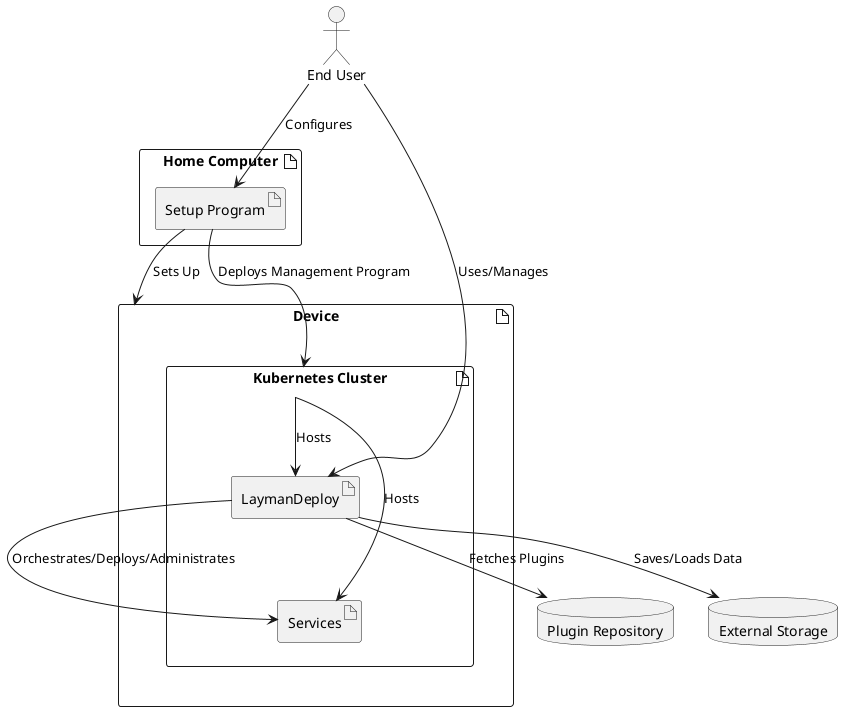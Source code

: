 @startuml

actor EndUser as "End User"
artifact HomeComputer as "Home Computer" {
    artifact SetupProgram as "Setup Program"
}
database PluginRepository as "Plugin Repository"
database ExternalStorage as "External Storage"
artifact Device as "Device" {
    artifact KubernetesCluster as "Kubernetes Cluster" {
        artifact ManagementProgram as "LaymanDeploy"
        artifact Services as "Services"

    }
}

EndUser --> SetupProgram : Configures
SetupProgram --> Device : Sets Up
SetupProgram --> KubernetesCluster : Deploys Management Program
EndUser --> ManagementProgram : Uses/Manages
ManagementProgram --> PluginRepository : Fetches Plugins
ManagementProgram --> ExternalStorage : Saves/Loads Data
ManagementProgram --> Services : Orchestrates/Deploys/Administrates
KubernetesCluster --> ManagementProgram : Hosts
KubernetesCluster --> Services : Hosts
@enduml
